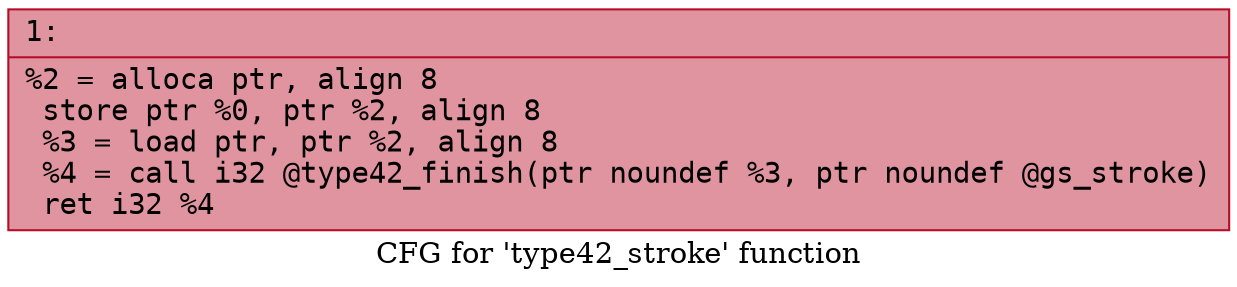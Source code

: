 digraph "CFG for 'type42_stroke' function" {
	label="CFG for 'type42_stroke' function";

	Node0x60000362ea80 [shape=record,color="#b70d28ff", style=filled, fillcolor="#b70d2870" fontname="Courier",label="{1:\l|  %2 = alloca ptr, align 8\l  store ptr %0, ptr %2, align 8\l  %3 = load ptr, ptr %2, align 8\l  %4 = call i32 @type42_finish(ptr noundef %3, ptr noundef @gs_stroke)\l  ret i32 %4\l}"];
}
